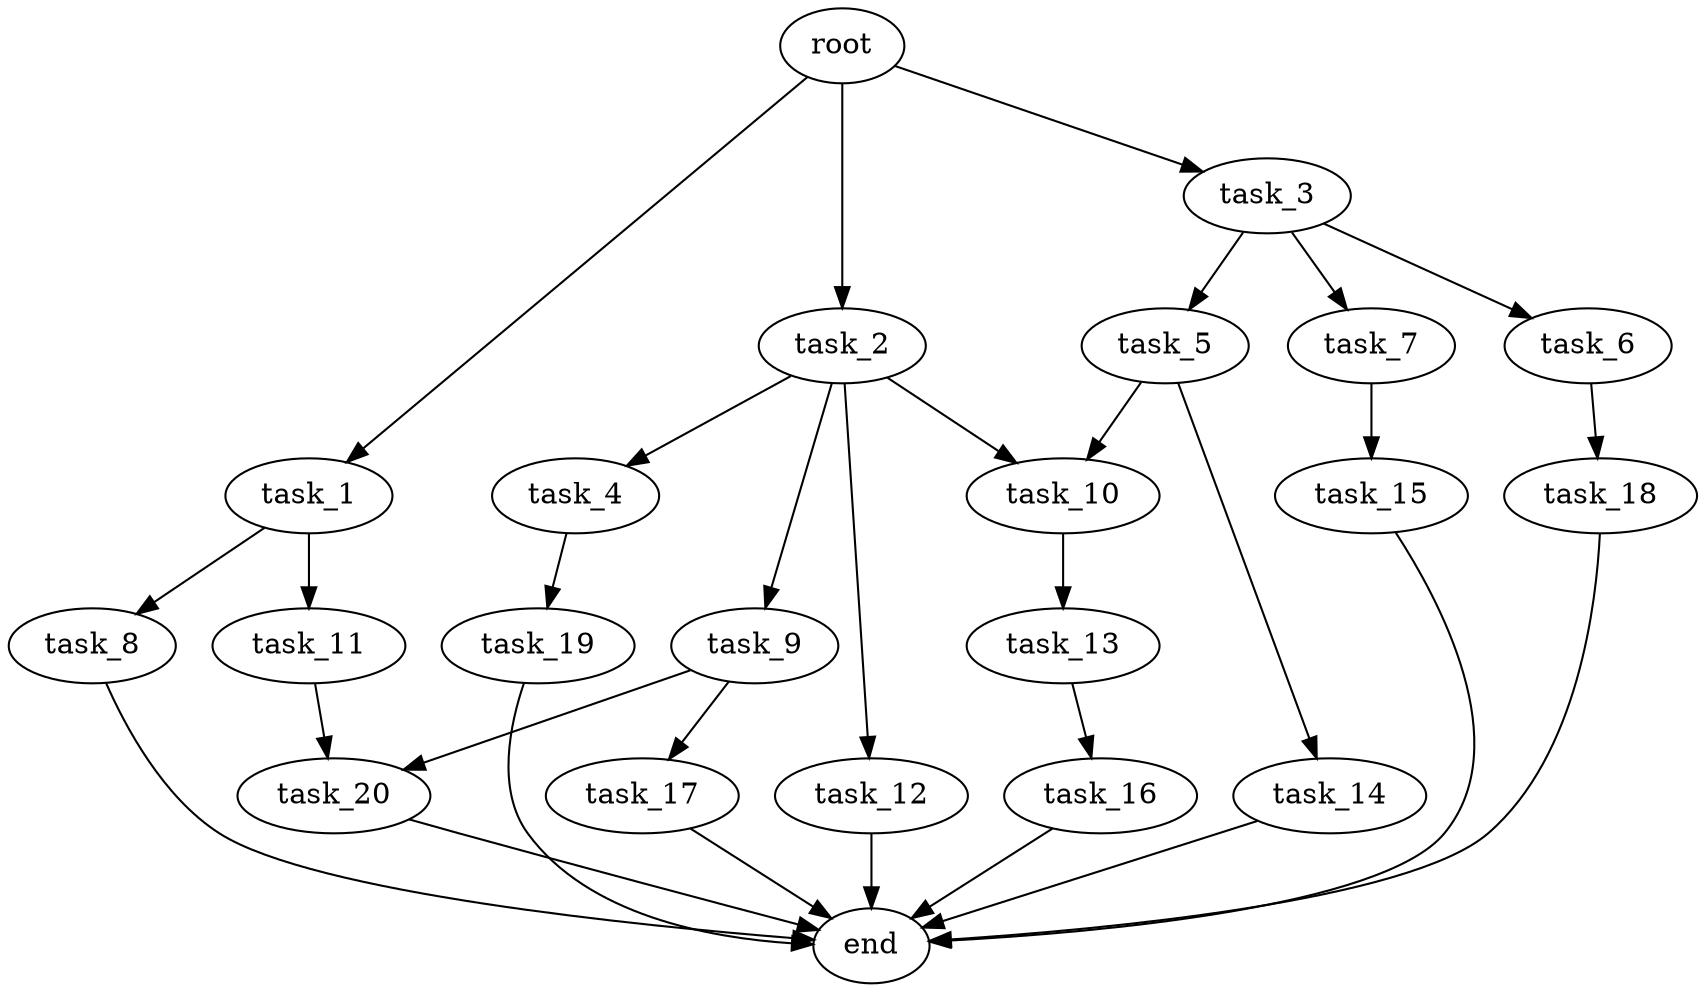 digraph G {
  root [size="0.000000e+00"];
  task_1 [size="6.600526e+09"];
  task_2 [size="9.459650e+09"];
  task_3 [size="6.784115e+10"];
  task_4 [size="2.842186e+10"];
  task_5 [size="7.237613e+10"];
  task_6 [size="6.565984e+10"];
  task_7 [size="9.063521e+10"];
  task_8 [size="8.732923e+10"];
  task_9 [size="3.334287e+10"];
  task_10 [size="5.827812e+10"];
  task_11 [size="1.415142e+10"];
  task_12 [size="3.498858e+10"];
  task_13 [size="9.676997e+10"];
  task_14 [size="6.985101e+10"];
  task_15 [size="3.920188e+10"];
  task_16 [size="5.950817e+10"];
  task_17 [size="9.380084e+10"];
  task_18 [size="3.096509e+10"];
  task_19 [size="3.767416e+10"];
  task_20 [size="7.916828e+10"];
  end [size="0.000000e+00"];

  root -> task_1 [size="1.000000e-12"];
  root -> task_2 [size="1.000000e-12"];
  root -> task_3 [size="1.000000e-12"];
  task_1 -> task_8 [size="8.732923e+08"];
  task_1 -> task_11 [size="1.415142e+08"];
  task_2 -> task_4 [size="2.842186e+08"];
  task_2 -> task_9 [size="3.334287e+08"];
  task_2 -> task_10 [size="2.913906e+08"];
  task_2 -> task_12 [size="3.498858e+08"];
  task_3 -> task_5 [size="7.237613e+08"];
  task_3 -> task_6 [size="6.565984e+08"];
  task_3 -> task_7 [size="9.063521e+08"];
  task_4 -> task_19 [size="3.767416e+08"];
  task_5 -> task_10 [size="2.913906e+08"];
  task_5 -> task_14 [size="6.985101e+08"];
  task_6 -> task_18 [size="3.096509e+08"];
  task_7 -> task_15 [size="3.920188e+08"];
  task_8 -> end [size="1.000000e-12"];
  task_9 -> task_17 [size="9.380084e+08"];
  task_9 -> task_20 [size="3.958414e+08"];
  task_10 -> task_13 [size="9.676997e+08"];
  task_11 -> task_20 [size="3.958414e+08"];
  task_12 -> end [size="1.000000e-12"];
  task_13 -> task_16 [size="5.950817e+08"];
  task_14 -> end [size="1.000000e-12"];
  task_15 -> end [size="1.000000e-12"];
  task_16 -> end [size="1.000000e-12"];
  task_17 -> end [size="1.000000e-12"];
  task_18 -> end [size="1.000000e-12"];
  task_19 -> end [size="1.000000e-12"];
  task_20 -> end [size="1.000000e-12"];
}

